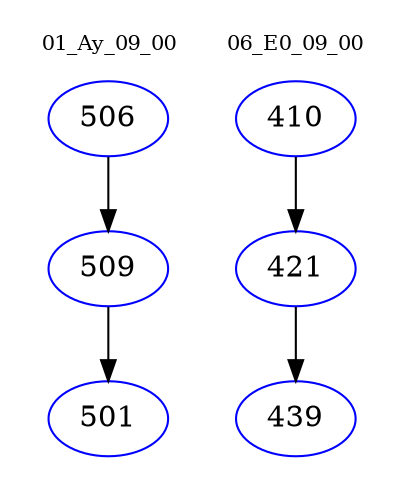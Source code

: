 digraph{
subgraph cluster_0 {
color = white
label = "01_Ay_09_00";
fontsize=10;
T0_506 [label="506", color="blue"]
T0_506 -> T0_509 [color="black"]
T0_509 [label="509", color="blue"]
T0_509 -> T0_501 [color="black"]
T0_501 [label="501", color="blue"]
}
subgraph cluster_1 {
color = white
label = "06_E0_09_00";
fontsize=10;
T1_410 [label="410", color="blue"]
T1_410 -> T1_421 [color="black"]
T1_421 [label="421", color="blue"]
T1_421 -> T1_439 [color="black"]
T1_439 [label="439", color="blue"]
}
}
